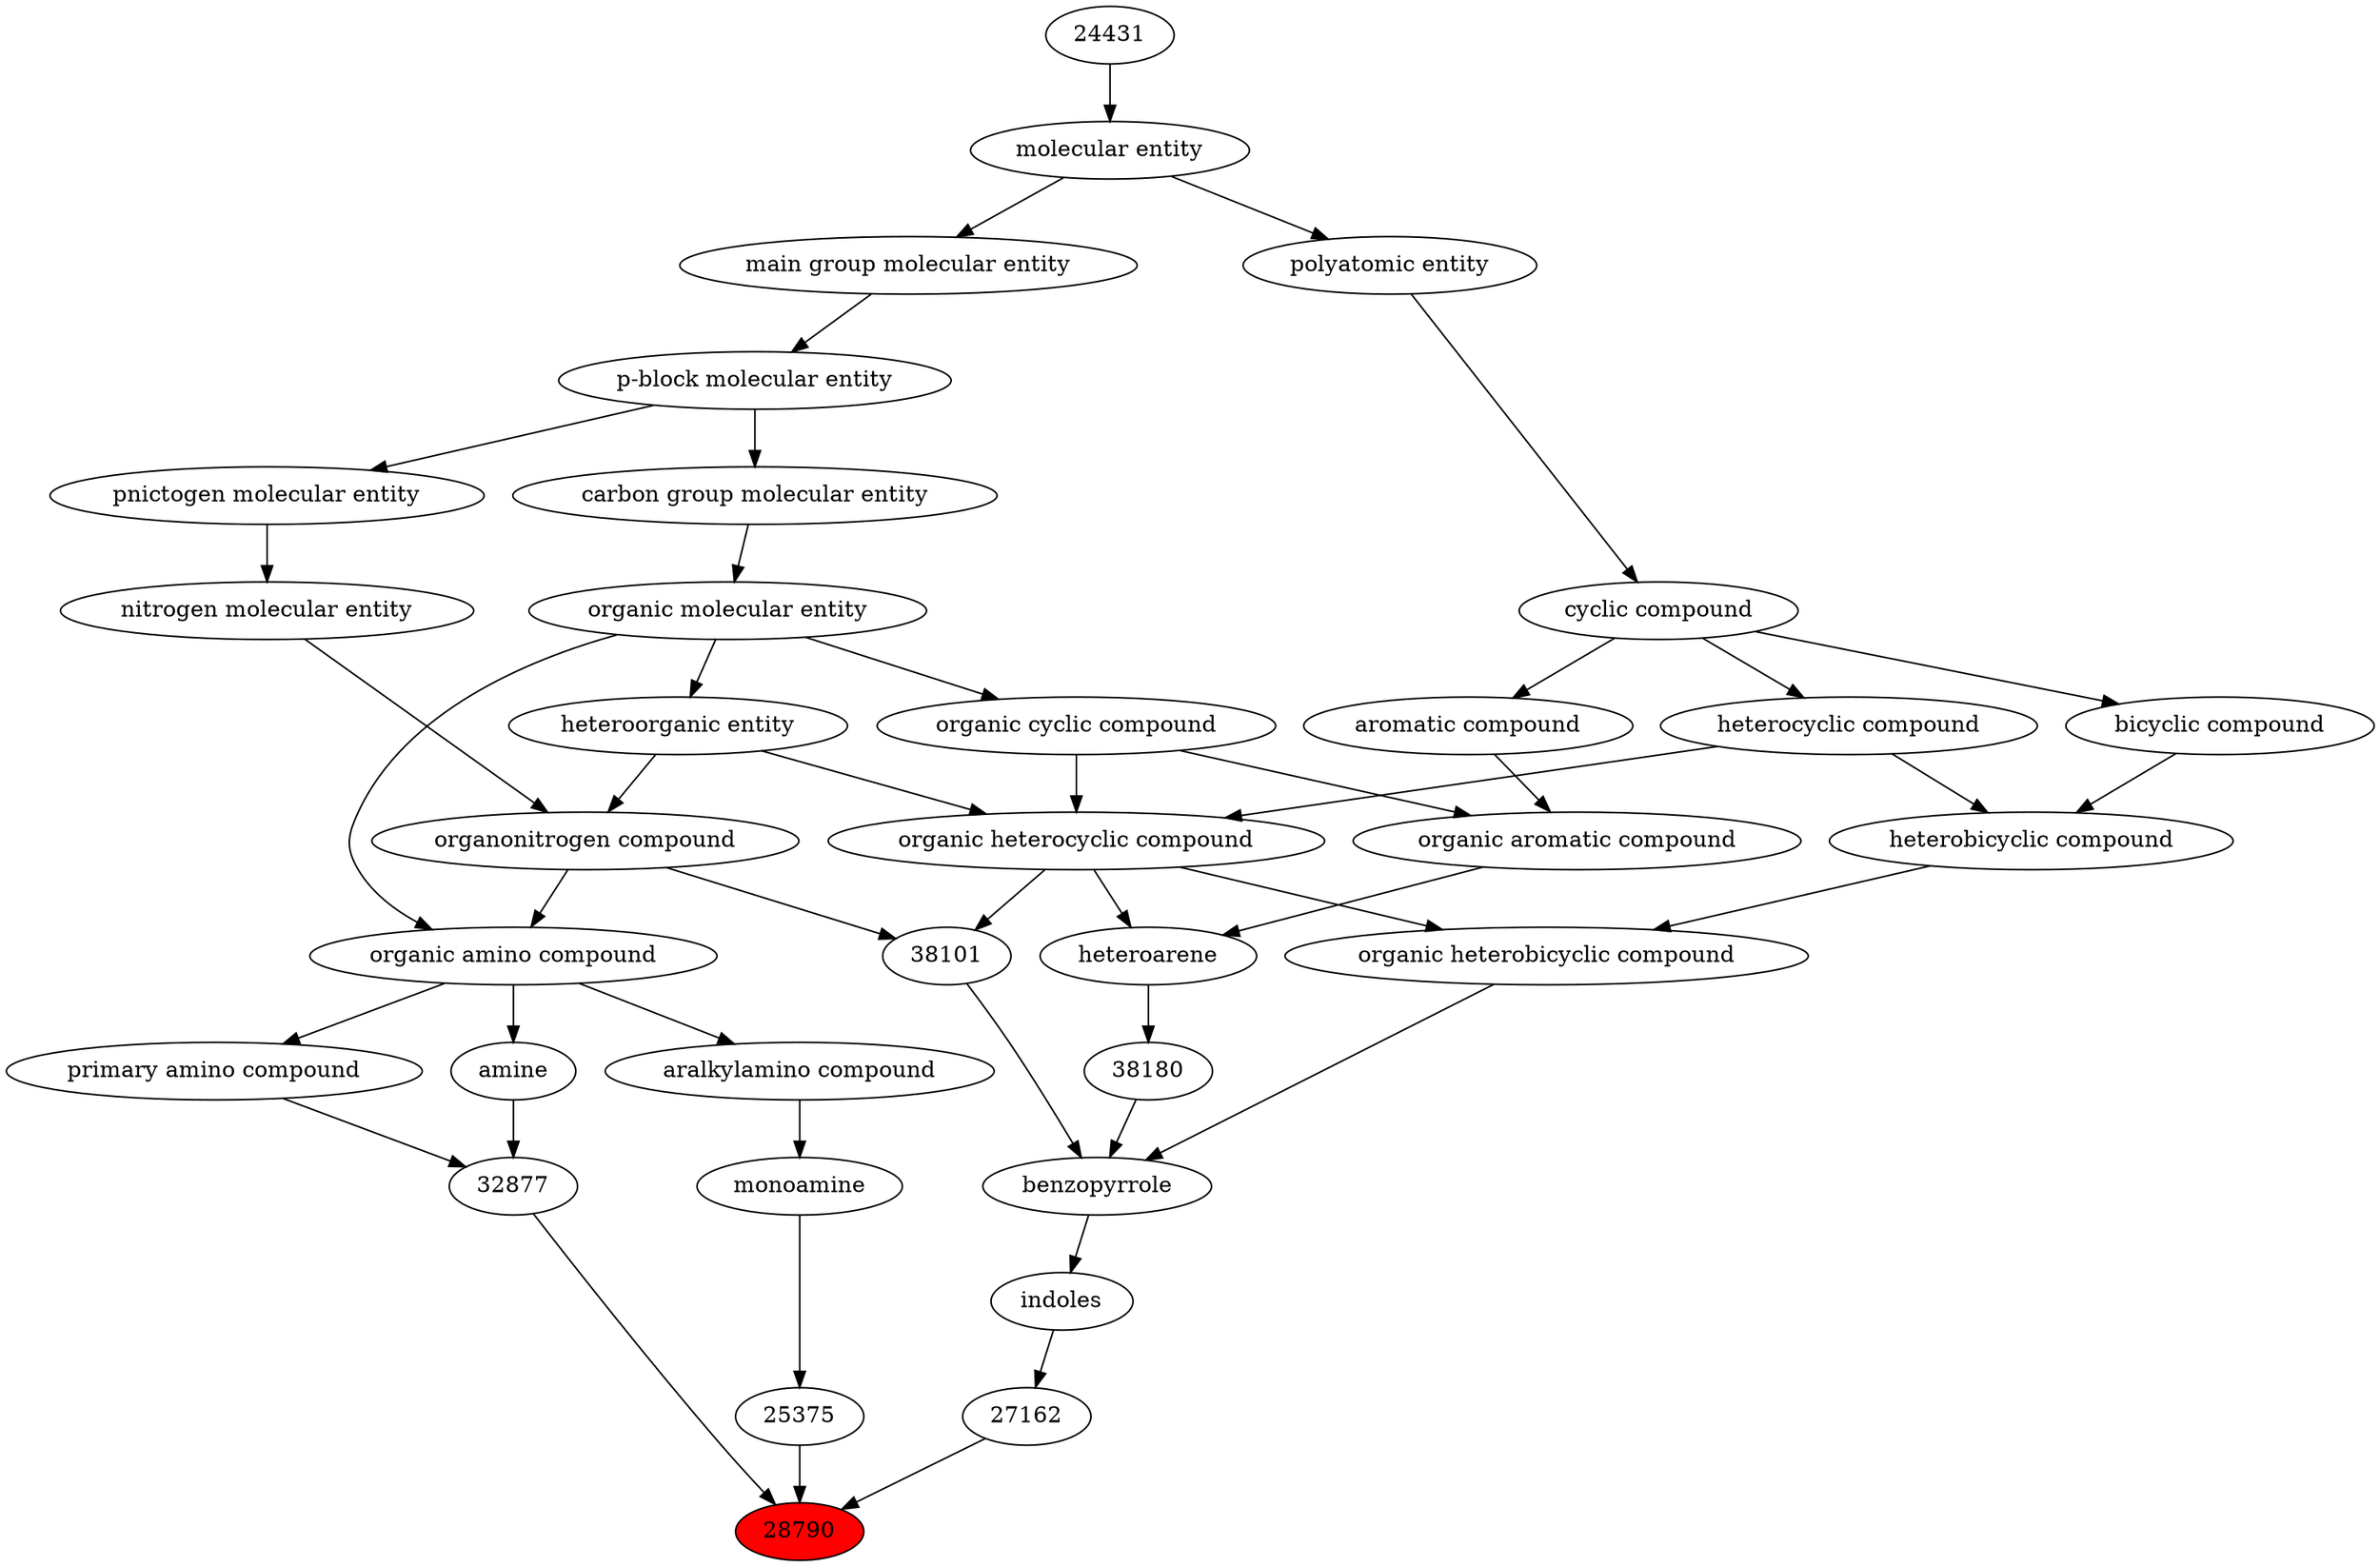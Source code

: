 digraph tree{ 
28790 [label="28790" fillcolor=red style=filled]
32877 -> 28790
25375 -> 28790
27162 -> 28790
32877 [label="32877"]
50994 -> 32877
32952 -> 32877
25375 [label="25375"]
63534 -> 25375
27162 [label="27162"]
24828 -> 27162
50994 [label="primary amino compound"]
50047 -> 50994
32952 [label="amine"]
50047 -> 32952
63534 [label="monoamine"]
64365 -> 63534
24828 [label="indoles"]
22728 -> 24828
50047 [label="organic amino compound"]
50860 -> 50047
35352 -> 50047
64365 [label="aralkylamino compound"]
50047 -> 64365
22728 [label="benzopyrrole"]
27171 -> 22728
38101 -> 22728
38180 -> 22728
50860 [label="organic molecular entity"]
33582 -> 50860
35352 [label="organonitrogen compound"]
51143 -> 35352
33285 -> 35352
27171 [label="organic heterobicyclic compound"]
33672 -> 27171
24532 -> 27171
38101 [label="38101"]
24532 -> 38101
35352 -> 38101
38180 [label="38180"]
33833 -> 38180
33582 [label="carbon group molecular entity"]
33675 -> 33582
51143 [label="nitrogen molecular entity"]
33302 -> 51143
33285 [label="heteroorganic entity"]
50860 -> 33285
33672 [label="heterobicyclic compound"]
33636 -> 33672
5686 -> 33672
24532 [label="organic heterocyclic compound"]
33285 -> 24532
33832 -> 24532
5686 -> 24532
33833 [label="heteroarene"]
33659 -> 33833
24532 -> 33833
33675 [label="p-block molecular entity"]
33579 -> 33675
33302 [label="pnictogen molecular entity"]
33675 -> 33302
33636 [label="bicyclic compound"]
33595 -> 33636
5686 [label="heterocyclic compound"]
33595 -> 5686
33832 [label="organic cyclic compound"]
50860 -> 33832
33659 [label="organic aromatic compound"]
33832 -> 33659
33655 -> 33659
33579 [label="main group molecular entity"]
23367 -> 33579
33595 [label="cyclic compound"]
36357 -> 33595
33655 [label="aromatic compound"]
33595 -> 33655
23367 [label="molecular entity"]
24431 -> 23367
36357 [label="polyatomic entity"]
23367 -> 36357
24431 [label="24431"]
}